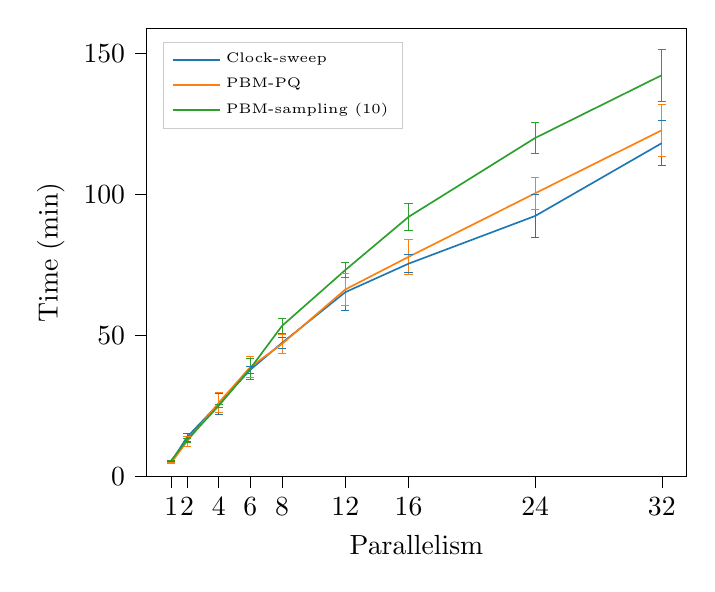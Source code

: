 % This file was created with tikzplotlib v0.10.1.
\begin{tikzpicture}

\definecolor{darkgray176}{RGB}{176,176,176}
\definecolor{darkorange25512714}{RGB}{255,127,14}
\definecolor{forestgreen4416044}{RGB}{44,160,44}
\definecolor{lightgray204}{RGB}{204,204,204}
\definecolor{steelblue31119180}{RGB}{31,119,180}

\begin{axis}[
legend cell align={left},
legend style={
  font=\tiny,
  fill opacity=0.8,
  draw opacity=1,
  text opacity=1,
  at={(0.03,0.97)},
  anchor=north west,
  draw=lightgray204
},
tick align=outside,
tick pos=left,
%title={Time vs parallelism - HDD Sequential Scan Microbenchmarks},
x grid style={darkgray176},
xlabel={Parallelism},
xtick=data,
xmin=-0.55, xmax=33.55,
xtick style={color=black},
y grid style={darkgray176},
ylabel={Time (min)},
ymin=0, ymax=158.877,
ytick style={color=black}
]
\path [draw=steelblue31119180, line width=0.3px]
(axis cs:1,4.981)
--(axis cs:1,5.439);

\path [draw=steelblue31119180, line width=0.3px]
(axis cs:2,12.478)
--(axis cs:2,15.436);

\path [draw=steelblue31119180, line width=0.3px]
(axis cs:4,21.963)
--(axis cs:4,29.53);

\path [draw=steelblue31119180, line width=0.3px]
(axis cs:6,36.572)
--(axis cs:6,39.108);

\path [draw=steelblue31119180, line width=0.3px]
(axis cs:8,45.492)
--(axis cs:8,49.215);

\path [draw=steelblue31119180, line width=0.3px]
(axis cs:12,58.819)
--(axis cs:12,71.847);

\path [draw=steelblue31119180, line width=0.3px]
(axis cs:16,72.299)
--(axis cs:16,78.574);

\path [draw=steelblue31119180, line width=0.3px]
(axis cs:24,84.567)
--(axis cs:24,100.127);

\path [draw=steelblue31119180, line width=0.3px]
(axis cs:32,110.162)
--(axis cs:32,126.131);

\addplot [line width=0.3px, steelblue31119180, mark=-, mark size=1.5, mark options={solid}, only marks, forget plot]
table {%
1 4.981
2 12.478
4 21.963
6 36.572
8 45.492
12 58.819
16 72.299
24 84.567
32 110.162
};
\addplot [line width=0.3px, steelblue31119180, mark=-, mark size=1.5, mark options={solid}, only marks, forget plot]
table {%
1 5.439
2 15.436
4 29.53
6 39.108
8 49.215
12 71.847
16 78.574
24 100.127
32 126.131
};
\path [draw=darkorange25512714, line width=0.3px]
(axis cs:1,4.522)
--(axis cs:1,5.132);

\path [draw=darkorange25512714, line width=0.3px]
(axis cs:2,10.783)
--(axis cs:2,14.204);

\path [draw=darkorange25512714, line width=0.3px]
(axis cs:4,22.585)
--(axis cs:4,29.701);

\path [draw=darkorange25512714, line width=0.3px]
(axis cs:6,35.1)
--(axis cs:6,42.527);

\path [draw=darkorange25512714, line width=0.3px]
(axis cs:8,43.742)
--(axis cs:8,50.211);

\path [draw=darkorange25512714, line width=0.3px]
(axis cs:12,60.641)
--(axis cs:12,71.959);

\path [draw=darkorange25512714, line width=0.3px]
(axis cs:16,71.657)
--(axis cs:16,84.037);

\path [draw=darkorange25512714, line width=0.3px]
(axis cs:24,94.761)
--(axis cs:24,106.019);

\path [draw=darkorange25512714, line width=0.3px]
(axis cs:32,113.437)
--(axis cs:32,131.996);

\addplot [line width=0.3px, darkorange25512714, mark=-, mark size=1.5, mark options={solid}, only marks, forget plot]
table {%
1 4.522
2 10.783
4 22.585
6 35.1
8 43.742
12 60.641
16 71.657
24 94.761
32 113.437
};
\addplot [line width=0.3px, darkorange25512714, mark=-, mark size=1.5, mark options={solid}, only marks, forget plot]
table {%
1 5.132
2 14.204
4 29.701
6 42.527
8 50.211
12 71.959
16 84.037
24 106.019
32 131.996
};
\path [draw=forestgreen4416044, line width=0.3px]
(axis cs:1,5.662)
--(axis cs:1,5.718);

\path [draw=forestgreen4416044, line width=0.3px]
(axis cs:2,12.239)
--(axis cs:2,13.674);

\path [draw=forestgreen4416044, line width=0.3px]
(axis cs:4,24.452)
--(axis cs:4,25.675);

\path [draw=forestgreen4416044, line width=0.3px]
(axis cs:6,34.596)
--(axis cs:6,41.997);

\path [draw=forestgreen4416044, line width=0.3px]
(axis cs:8,50.88)
--(axis cs:8,55.88);

\path [draw=forestgreen4416044, line width=0.3px]
(axis cs:12,70.538)
--(axis cs:12,75.822);

\path [draw=forestgreen4416044, line width=0.3px]
(axis cs:16,87.314)
--(axis cs:16,96.739);

\path [draw=forestgreen4416044, line width=0.3px]
(axis cs:24,114.347)
--(axis cs:24,125.633);

\path [draw=forestgreen4416044, line width=0.3px]
(axis cs:32,132.933)
--(axis cs:32,151.527);

\addplot [line width=0.3px, forestgreen4416044, mark=-, mark size=1.5, mark options={solid}, only marks, forget plot]
table {%
1 5.662
2 12.239
4 24.452
6 34.596
8 50.88
12 70.538
16 87.314
24 114.347
32 132.933
};
\addplot [line width=0.3px, forestgreen4416044, mark=-, mark size=1.5, mark options={solid}, only marks, forget plot]
table {%
1 5.718
2 13.674
4 25.675
6 41.997
8 55.88
12 75.822
16 96.739
24 125.633
32 151.527
};
\addplot [semithick, steelblue31119180]
table {%
1 5.21
2 13.957
4 25.747
6 37.84
8 47.353
12 65.333
16 75.437
24 92.347
32 118.147
};
\addlegendentry{Clock-sweep}
\addplot [semithick, darkorange25512714]
table {%
1 4.827
2 12.493
4 26.143
6 38.813
8 46.977
12 66.3
16 77.847
24 100.39
32 122.717
};
\addlegendentry{PBM-PQ}
\addplot [semithick, forestgreen4416044]
table {%
1 5.69
2 12.957
4 25.063
6 38.297
8 53.38
12 73.18
16 92.027
24 119.99
32 142.23
};
\addlegendentry{PBM-sampling (10)}
\end{axis}

\end{tikzpicture}
